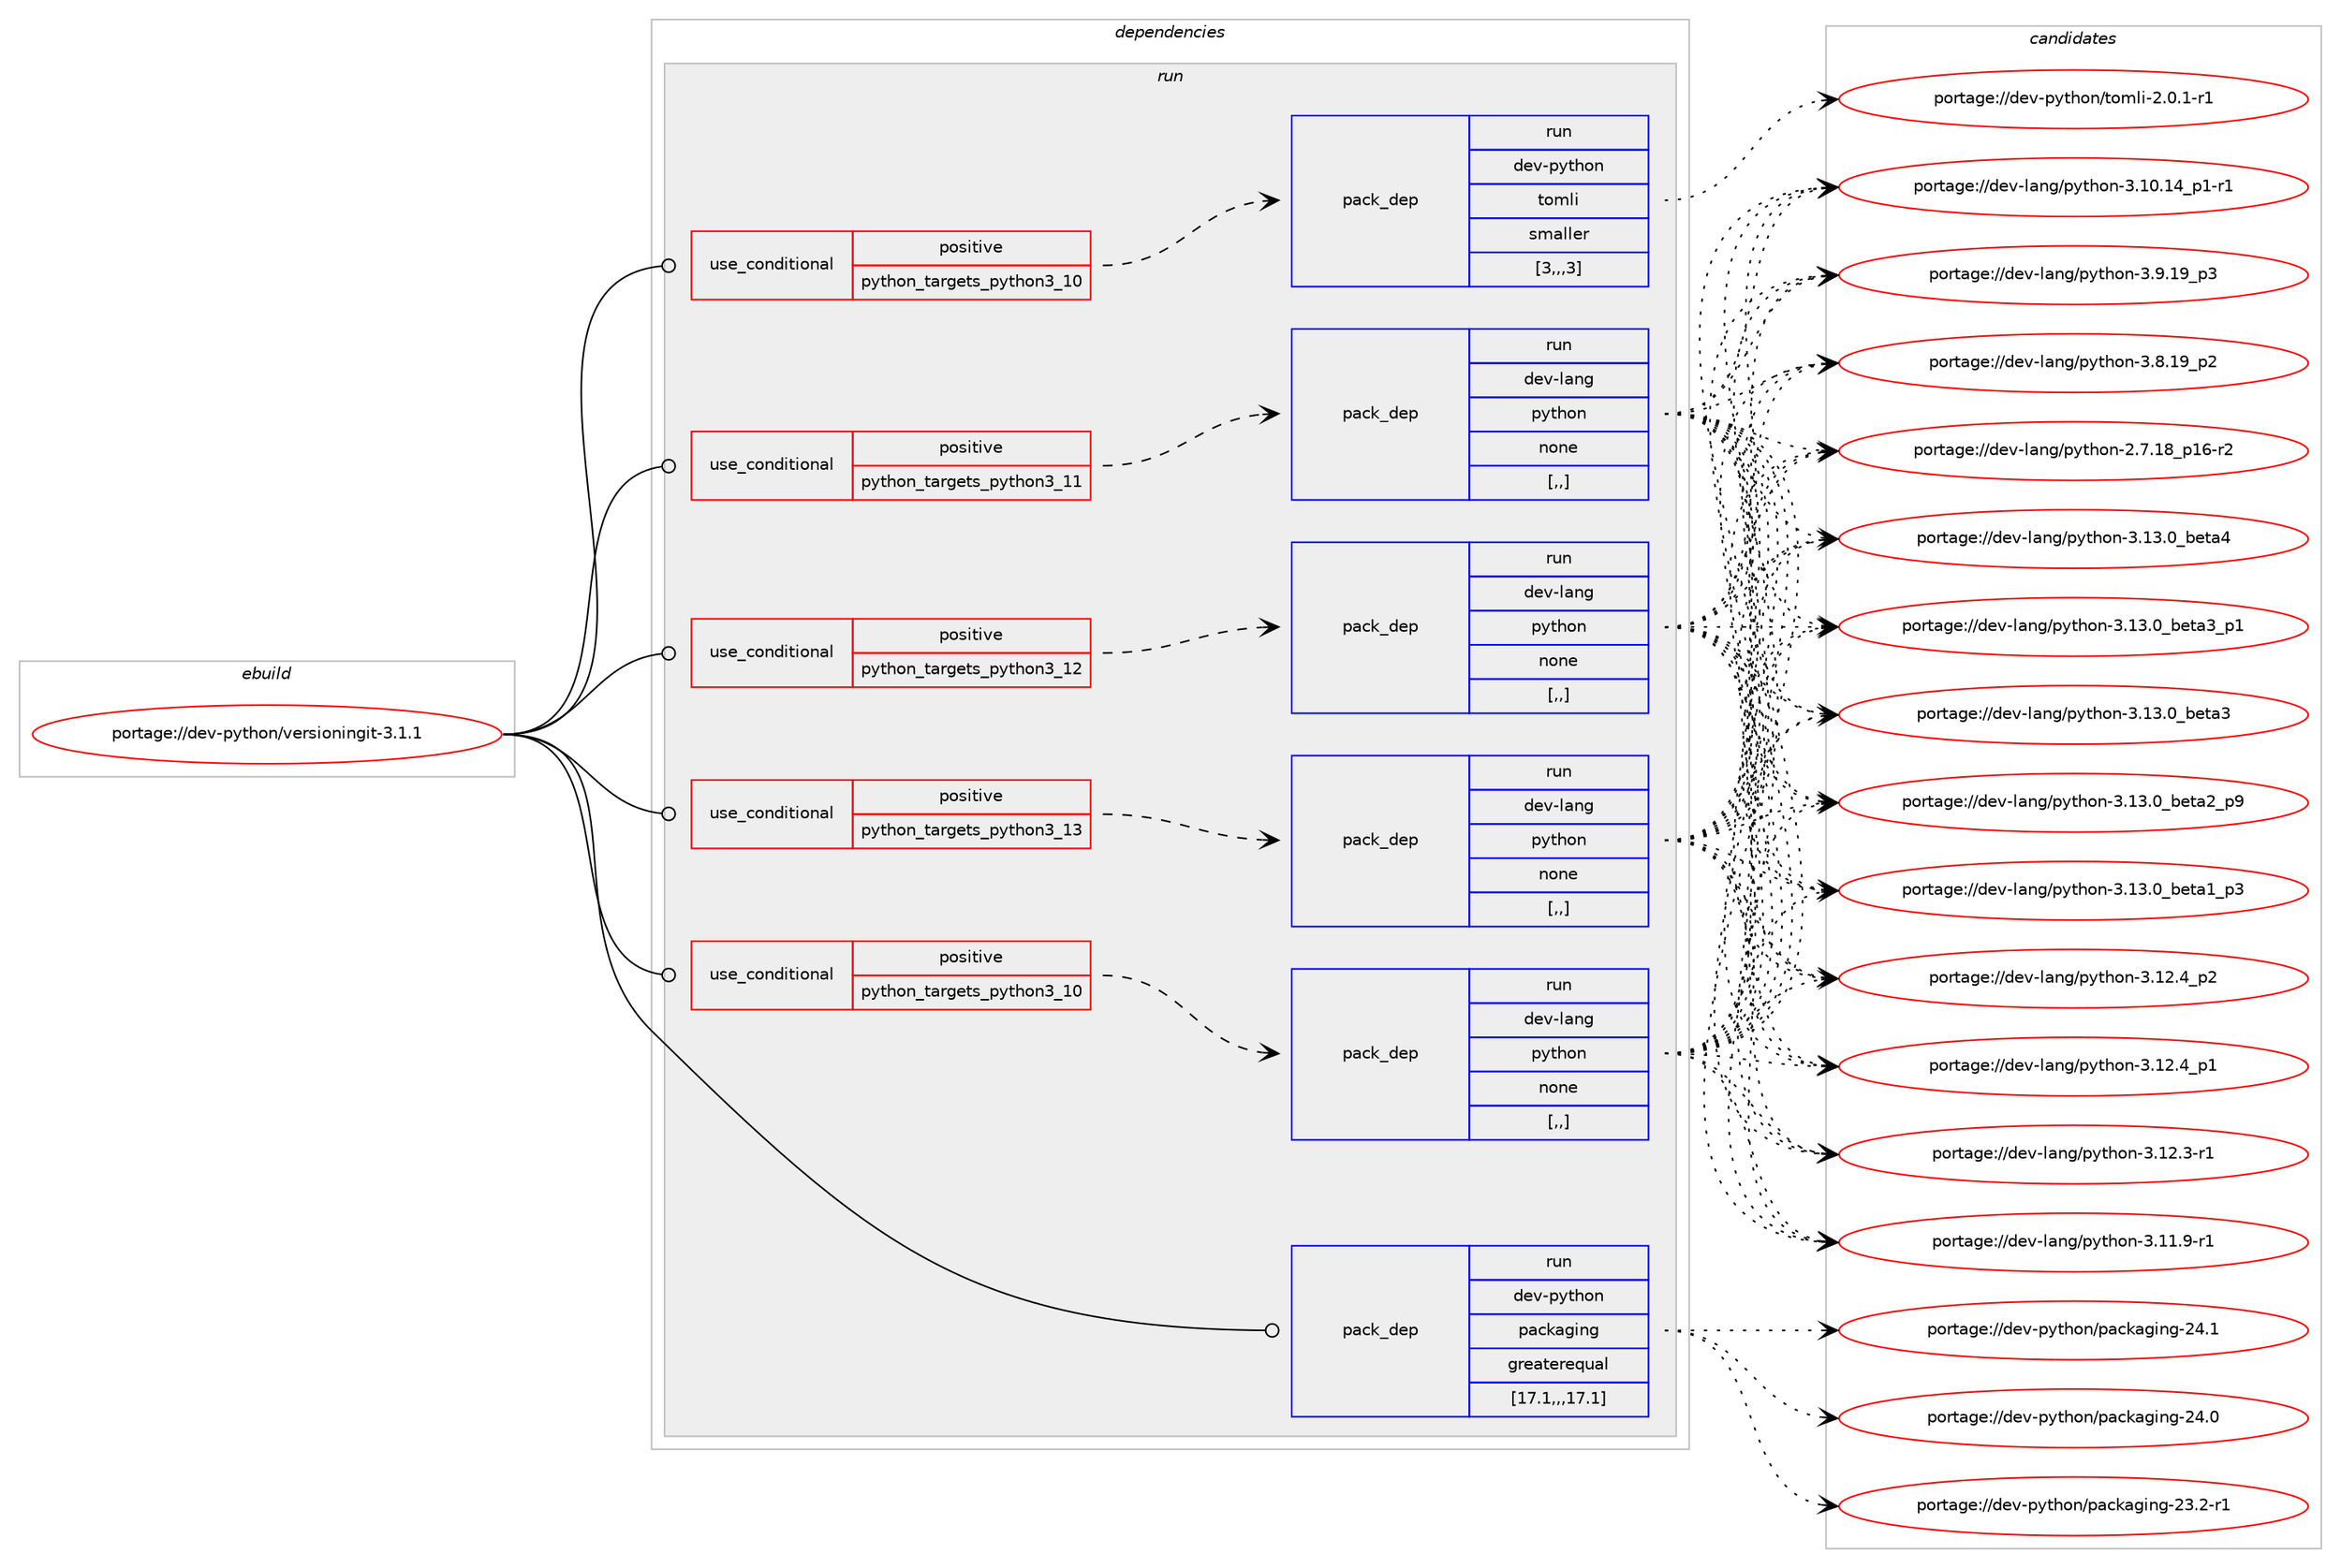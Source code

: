 digraph prolog {

# *************
# Graph options
# *************

newrank=true;
concentrate=true;
compound=true;
graph [rankdir=LR,fontname=Helvetica,fontsize=10,ranksep=1.5];#, ranksep=2.5, nodesep=0.2];
edge  [arrowhead=vee];
node  [fontname=Helvetica,fontsize=10];

# **********
# The ebuild
# **********

subgraph cluster_leftcol {
color=gray;
label=<<i>ebuild</i>>;
id [label="portage://dev-python/versioningit-3.1.1", color=red, width=4, href="../dev-python/versioningit-3.1.1.svg"];
}

# ****************
# The dependencies
# ****************

subgraph cluster_midcol {
color=gray;
label=<<i>dependencies</i>>;
subgraph cluster_compile {
fillcolor="#eeeeee";
style=filled;
label=<<i>compile</i>>;
}
subgraph cluster_compileandrun {
fillcolor="#eeeeee";
style=filled;
label=<<i>compile and run</i>>;
}
subgraph cluster_run {
fillcolor="#eeeeee";
style=filled;
label=<<i>run</i>>;
subgraph cond41099 {
dependency167254 [label=<<TABLE BORDER="0" CELLBORDER="1" CELLSPACING="0" CELLPADDING="4"><TR><TD ROWSPAN="3" CELLPADDING="10">use_conditional</TD></TR><TR><TD>positive</TD></TR><TR><TD>python_targets_python3_10</TD></TR></TABLE>>, shape=none, color=red];
subgraph pack124882 {
dependency167255 [label=<<TABLE BORDER="0" CELLBORDER="1" CELLSPACING="0" CELLPADDING="4" WIDTH="220"><TR><TD ROWSPAN="6" CELLPADDING="30">pack_dep</TD></TR><TR><TD WIDTH="110">run</TD></TR><TR><TD>dev-lang</TD></TR><TR><TD>python</TD></TR><TR><TD>none</TD></TR><TR><TD>[,,]</TD></TR></TABLE>>, shape=none, color=blue];
}
dependency167254:e -> dependency167255:w [weight=20,style="dashed",arrowhead="vee"];
}
id:e -> dependency167254:w [weight=20,style="solid",arrowhead="odot"];
subgraph cond41100 {
dependency167256 [label=<<TABLE BORDER="0" CELLBORDER="1" CELLSPACING="0" CELLPADDING="4"><TR><TD ROWSPAN="3" CELLPADDING="10">use_conditional</TD></TR><TR><TD>positive</TD></TR><TR><TD>python_targets_python3_10</TD></TR></TABLE>>, shape=none, color=red];
subgraph pack124883 {
dependency167257 [label=<<TABLE BORDER="0" CELLBORDER="1" CELLSPACING="0" CELLPADDING="4" WIDTH="220"><TR><TD ROWSPAN="6" CELLPADDING="30">pack_dep</TD></TR><TR><TD WIDTH="110">run</TD></TR><TR><TD>dev-python</TD></TR><TR><TD>tomli</TD></TR><TR><TD>smaller</TD></TR><TR><TD>[3,,,3]</TD></TR></TABLE>>, shape=none, color=blue];
}
dependency167256:e -> dependency167257:w [weight=20,style="dashed",arrowhead="vee"];
}
id:e -> dependency167256:w [weight=20,style="solid",arrowhead="odot"];
subgraph cond41101 {
dependency167258 [label=<<TABLE BORDER="0" CELLBORDER="1" CELLSPACING="0" CELLPADDING="4"><TR><TD ROWSPAN="3" CELLPADDING="10">use_conditional</TD></TR><TR><TD>positive</TD></TR><TR><TD>python_targets_python3_11</TD></TR></TABLE>>, shape=none, color=red];
subgraph pack124884 {
dependency167259 [label=<<TABLE BORDER="0" CELLBORDER="1" CELLSPACING="0" CELLPADDING="4" WIDTH="220"><TR><TD ROWSPAN="6" CELLPADDING="30">pack_dep</TD></TR><TR><TD WIDTH="110">run</TD></TR><TR><TD>dev-lang</TD></TR><TR><TD>python</TD></TR><TR><TD>none</TD></TR><TR><TD>[,,]</TD></TR></TABLE>>, shape=none, color=blue];
}
dependency167258:e -> dependency167259:w [weight=20,style="dashed",arrowhead="vee"];
}
id:e -> dependency167258:w [weight=20,style="solid",arrowhead="odot"];
subgraph cond41102 {
dependency167260 [label=<<TABLE BORDER="0" CELLBORDER="1" CELLSPACING="0" CELLPADDING="4"><TR><TD ROWSPAN="3" CELLPADDING="10">use_conditional</TD></TR><TR><TD>positive</TD></TR><TR><TD>python_targets_python3_12</TD></TR></TABLE>>, shape=none, color=red];
subgraph pack124885 {
dependency167261 [label=<<TABLE BORDER="0" CELLBORDER="1" CELLSPACING="0" CELLPADDING="4" WIDTH="220"><TR><TD ROWSPAN="6" CELLPADDING="30">pack_dep</TD></TR><TR><TD WIDTH="110">run</TD></TR><TR><TD>dev-lang</TD></TR><TR><TD>python</TD></TR><TR><TD>none</TD></TR><TR><TD>[,,]</TD></TR></TABLE>>, shape=none, color=blue];
}
dependency167260:e -> dependency167261:w [weight=20,style="dashed",arrowhead="vee"];
}
id:e -> dependency167260:w [weight=20,style="solid",arrowhead="odot"];
subgraph cond41103 {
dependency167262 [label=<<TABLE BORDER="0" CELLBORDER="1" CELLSPACING="0" CELLPADDING="4"><TR><TD ROWSPAN="3" CELLPADDING="10">use_conditional</TD></TR><TR><TD>positive</TD></TR><TR><TD>python_targets_python3_13</TD></TR></TABLE>>, shape=none, color=red];
subgraph pack124886 {
dependency167263 [label=<<TABLE BORDER="0" CELLBORDER="1" CELLSPACING="0" CELLPADDING="4" WIDTH="220"><TR><TD ROWSPAN="6" CELLPADDING="30">pack_dep</TD></TR><TR><TD WIDTH="110">run</TD></TR><TR><TD>dev-lang</TD></TR><TR><TD>python</TD></TR><TR><TD>none</TD></TR><TR><TD>[,,]</TD></TR></TABLE>>, shape=none, color=blue];
}
dependency167262:e -> dependency167263:w [weight=20,style="dashed",arrowhead="vee"];
}
id:e -> dependency167262:w [weight=20,style="solid",arrowhead="odot"];
subgraph pack124887 {
dependency167264 [label=<<TABLE BORDER="0" CELLBORDER="1" CELLSPACING="0" CELLPADDING="4" WIDTH="220"><TR><TD ROWSPAN="6" CELLPADDING="30">pack_dep</TD></TR><TR><TD WIDTH="110">run</TD></TR><TR><TD>dev-python</TD></TR><TR><TD>packaging</TD></TR><TR><TD>greaterequal</TD></TR><TR><TD>[17.1,,,17.1]</TD></TR></TABLE>>, shape=none, color=blue];
}
id:e -> dependency167264:w [weight=20,style="solid",arrowhead="odot"];
}
}

# **************
# The candidates
# **************

subgraph cluster_choices {
rank=same;
color=gray;
label=<<i>candidates</i>>;

subgraph choice124882 {
color=black;
nodesep=1;
choice1001011184510897110103471121211161041111104551464951464895981011169752 [label="portage://dev-lang/python-3.13.0_beta4", color=red, width=4,href="../dev-lang/python-3.13.0_beta4.svg"];
choice10010111845108971101034711212111610411111045514649514648959810111697519511249 [label="portage://dev-lang/python-3.13.0_beta3_p1", color=red, width=4,href="../dev-lang/python-3.13.0_beta3_p1.svg"];
choice1001011184510897110103471121211161041111104551464951464895981011169751 [label="portage://dev-lang/python-3.13.0_beta3", color=red, width=4,href="../dev-lang/python-3.13.0_beta3.svg"];
choice10010111845108971101034711212111610411111045514649514648959810111697509511257 [label="portage://dev-lang/python-3.13.0_beta2_p9", color=red, width=4,href="../dev-lang/python-3.13.0_beta2_p9.svg"];
choice10010111845108971101034711212111610411111045514649514648959810111697499511251 [label="portage://dev-lang/python-3.13.0_beta1_p3", color=red, width=4,href="../dev-lang/python-3.13.0_beta1_p3.svg"];
choice100101118451089711010347112121116104111110455146495046529511250 [label="portage://dev-lang/python-3.12.4_p2", color=red, width=4,href="../dev-lang/python-3.12.4_p2.svg"];
choice100101118451089711010347112121116104111110455146495046529511249 [label="portage://dev-lang/python-3.12.4_p1", color=red, width=4,href="../dev-lang/python-3.12.4_p1.svg"];
choice100101118451089711010347112121116104111110455146495046514511449 [label="portage://dev-lang/python-3.12.3-r1", color=red, width=4,href="../dev-lang/python-3.12.3-r1.svg"];
choice100101118451089711010347112121116104111110455146494946574511449 [label="portage://dev-lang/python-3.11.9-r1", color=red, width=4,href="../dev-lang/python-3.11.9-r1.svg"];
choice100101118451089711010347112121116104111110455146494846495295112494511449 [label="portage://dev-lang/python-3.10.14_p1-r1", color=red, width=4,href="../dev-lang/python-3.10.14_p1-r1.svg"];
choice100101118451089711010347112121116104111110455146574649579511251 [label="portage://dev-lang/python-3.9.19_p3", color=red, width=4,href="../dev-lang/python-3.9.19_p3.svg"];
choice100101118451089711010347112121116104111110455146564649579511250 [label="portage://dev-lang/python-3.8.19_p2", color=red, width=4,href="../dev-lang/python-3.8.19_p2.svg"];
choice100101118451089711010347112121116104111110455046554649569511249544511450 [label="portage://dev-lang/python-2.7.18_p16-r2", color=red, width=4,href="../dev-lang/python-2.7.18_p16-r2.svg"];
dependency167255:e -> choice1001011184510897110103471121211161041111104551464951464895981011169752:w [style=dotted,weight="100"];
dependency167255:e -> choice10010111845108971101034711212111610411111045514649514648959810111697519511249:w [style=dotted,weight="100"];
dependency167255:e -> choice1001011184510897110103471121211161041111104551464951464895981011169751:w [style=dotted,weight="100"];
dependency167255:e -> choice10010111845108971101034711212111610411111045514649514648959810111697509511257:w [style=dotted,weight="100"];
dependency167255:e -> choice10010111845108971101034711212111610411111045514649514648959810111697499511251:w [style=dotted,weight="100"];
dependency167255:e -> choice100101118451089711010347112121116104111110455146495046529511250:w [style=dotted,weight="100"];
dependency167255:e -> choice100101118451089711010347112121116104111110455146495046529511249:w [style=dotted,weight="100"];
dependency167255:e -> choice100101118451089711010347112121116104111110455146495046514511449:w [style=dotted,weight="100"];
dependency167255:e -> choice100101118451089711010347112121116104111110455146494946574511449:w [style=dotted,weight="100"];
dependency167255:e -> choice100101118451089711010347112121116104111110455146494846495295112494511449:w [style=dotted,weight="100"];
dependency167255:e -> choice100101118451089711010347112121116104111110455146574649579511251:w [style=dotted,weight="100"];
dependency167255:e -> choice100101118451089711010347112121116104111110455146564649579511250:w [style=dotted,weight="100"];
dependency167255:e -> choice100101118451089711010347112121116104111110455046554649569511249544511450:w [style=dotted,weight="100"];
}
subgraph choice124883 {
color=black;
nodesep=1;
choice10010111845112121116104111110471161111091081054550464846494511449 [label="portage://dev-python/tomli-2.0.1-r1", color=red, width=4,href="../dev-python/tomli-2.0.1-r1.svg"];
dependency167257:e -> choice10010111845112121116104111110471161111091081054550464846494511449:w [style=dotted,weight="100"];
}
subgraph choice124884 {
color=black;
nodesep=1;
choice1001011184510897110103471121211161041111104551464951464895981011169752 [label="portage://dev-lang/python-3.13.0_beta4", color=red, width=4,href="../dev-lang/python-3.13.0_beta4.svg"];
choice10010111845108971101034711212111610411111045514649514648959810111697519511249 [label="portage://dev-lang/python-3.13.0_beta3_p1", color=red, width=4,href="../dev-lang/python-3.13.0_beta3_p1.svg"];
choice1001011184510897110103471121211161041111104551464951464895981011169751 [label="portage://dev-lang/python-3.13.0_beta3", color=red, width=4,href="../dev-lang/python-3.13.0_beta3.svg"];
choice10010111845108971101034711212111610411111045514649514648959810111697509511257 [label="portage://dev-lang/python-3.13.0_beta2_p9", color=red, width=4,href="../dev-lang/python-3.13.0_beta2_p9.svg"];
choice10010111845108971101034711212111610411111045514649514648959810111697499511251 [label="portage://dev-lang/python-3.13.0_beta1_p3", color=red, width=4,href="../dev-lang/python-3.13.0_beta1_p3.svg"];
choice100101118451089711010347112121116104111110455146495046529511250 [label="portage://dev-lang/python-3.12.4_p2", color=red, width=4,href="../dev-lang/python-3.12.4_p2.svg"];
choice100101118451089711010347112121116104111110455146495046529511249 [label="portage://dev-lang/python-3.12.4_p1", color=red, width=4,href="../dev-lang/python-3.12.4_p1.svg"];
choice100101118451089711010347112121116104111110455146495046514511449 [label="portage://dev-lang/python-3.12.3-r1", color=red, width=4,href="../dev-lang/python-3.12.3-r1.svg"];
choice100101118451089711010347112121116104111110455146494946574511449 [label="portage://dev-lang/python-3.11.9-r1", color=red, width=4,href="../dev-lang/python-3.11.9-r1.svg"];
choice100101118451089711010347112121116104111110455146494846495295112494511449 [label="portage://dev-lang/python-3.10.14_p1-r1", color=red, width=4,href="../dev-lang/python-3.10.14_p1-r1.svg"];
choice100101118451089711010347112121116104111110455146574649579511251 [label="portage://dev-lang/python-3.9.19_p3", color=red, width=4,href="../dev-lang/python-3.9.19_p3.svg"];
choice100101118451089711010347112121116104111110455146564649579511250 [label="portage://dev-lang/python-3.8.19_p2", color=red, width=4,href="../dev-lang/python-3.8.19_p2.svg"];
choice100101118451089711010347112121116104111110455046554649569511249544511450 [label="portage://dev-lang/python-2.7.18_p16-r2", color=red, width=4,href="../dev-lang/python-2.7.18_p16-r2.svg"];
dependency167259:e -> choice1001011184510897110103471121211161041111104551464951464895981011169752:w [style=dotted,weight="100"];
dependency167259:e -> choice10010111845108971101034711212111610411111045514649514648959810111697519511249:w [style=dotted,weight="100"];
dependency167259:e -> choice1001011184510897110103471121211161041111104551464951464895981011169751:w [style=dotted,weight="100"];
dependency167259:e -> choice10010111845108971101034711212111610411111045514649514648959810111697509511257:w [style=dotted,weight="100"];
dependency167259:e -> choice10010111845108971101034711212111610411111045514649514648959810111697499511251:w [style=dotted,weight="100"];
dependency167259:e -> choice100101118451089711010347112121116104111110455146495046529511250:w [style=dotted,weight="100"];
dependency167259:e -> choice100101118451089711010347112121116104111110455146495046529511249:w [style=dotted,weight="100"];
dependency167259:e -> choice100101118451089711010347112121116104111110455146495046514511449:w [style=dotted,weight="100"];
dependency167259:e -> choice100101118451089711010347112121116104111110455146494946574511449:w [style=dotted,weight="100"];
dependency167259:e -> choice100101118451089711010347112121116104111110455146494846495295112494511449:w [style=dotted,weight="100"];
dependency167259:e -> choice100101118451089711010347112121116104111110455146574649579511251:w [style=dotted,weight="100"];
dependency167259:e -> choice100101118451089711010347112121116104111110455146564649579511250:w [style=dotted,weight="100"];
dependency167259:e -> choice100101118451089711010347112121116104111110455046554649569511249544511450:w [style=dotted,weight="100"];
}
subgraph choice124885 {
color=black;
nodesep=1;
choice1001011184510897110103471121211161041111104551464951464895981011169752 [label="portage://dev-lang/python-3.13.0_beta4", color=red, width=4,href="../dev-lang/python-3.13.0_beta4.svg"];
choice10010111845108971101034711212111610411111045514649514648959810111697519511249 [label="portage://dev-lang/python-3.13.0_beta3_p1", color=red, width=4,href="../dev-lang/python-3.13.0_beta3_p1.svg"];
choice1001011184510897110103471121211161041111104551464951464895981011169751 [label="portage://dev-lang/python-3.13.0_beta3", color=red, width=4,href="../dev-lang/python-3.13.0_beta3.svg"];
choice10010111845108971101034711212111610411111045514649514648959810111697509511257 [label="portage://dev-lang/python-3.13.0_beta2_p9", color=red, width=4,href="../dev-lang/python-3.13.0_beta2_p9.svg"];
choice10010111845108971101034711212111610411111045514649514648959810111697499511251 [label="portage://dev-lang/python-3.13.0_beta1_p3", color=red, width=4,href="../dev-lang/python-3.13.0_beta1_p3.svg"];
choice100101118451089711010347112121116104111110455146495046529511250 [label="portage://dev-lang/python-3.12.4_p2", color=red, width=4,href="../dev-lang/python-3.12.4_p2.svg"];
choice100101118451089711010347112121116104111110455146495046529511249 [label="portage://dev-lang/python-3.12.4_p1", color=red, width=4,href="../dev-lang/python-3.12.4_p1.svg"];
choice100101118451089711010347112121116104111110455146495046514511449 [label="portage://dev-lang/python-3.12.3-r1", color=red, width=4,href="../dev-lang/python-3.12.3-r1.svg"];
choice100101118451089711010347112121116104111110455146494946574511449 [label="portage://dev-lang/python-3.11.9-r1", color=red, width=4,href="../dev-lang/python-3.11.9-r1.svg"];
choice100101118451089711010347112121116104111110455146494846495295112494511449 [label="portage://dev-lang/python-3.10.14_p1-r1", color=red, width=4,href="../dev-lang/python-3.10.14_p1-r1.svg"];
choice100101118451089711010347112121116104111110455146574649579511251 [label="portage://dev-lang/python-3.9.19_p3", color=red, width=4,href="../dev-lang/python-3.9.19_p3.svg"];
choice100101118451089711010347112121116104111110455146564649579511250 [label="portage://dev-lang/python-3.8.19_p2", color=red, width=4,href="../dev-lang/python-3.8.19_p2.svg"];
choice100101118451089711010347112121116104111110455046554649569511249544511450 [label="portage://dev-lang/python-2.7.18_p16-r2", color=red, width=4,href="../dev-lang/python-2.7.18_p16-r2.svg"];
dependency167261:e -> choice1001011184510897110103471121211161041111104551464951464895981011169752:w [style=dotted,weight="100"];
dependency167261:e -> choice10010111845108971101034711212111610411111045514649514648959810111697519511249:w [style=dotted,weight="100"];
dependency167261:e -> choice1001011184510897110103471121211161041111104551464951464895981011169751:w [style=dotted,weight="100"];
dependency167261:e -> choice10010111845108971101034711212111610411111045514649514648959810111697509511257:w [style=dotted,weight="100"];
dependency167261:e -> choice10010111845108971101034711212111610411111045514649514648959810111697499511251:w [style=dotted,weight="100"];
dependency167261:e -> choice100101118451089711010347112121116104111110455146495046529511250:w [style=dotted,weight="100"];
dependency167261:e -> choice100101118451089711010347112121116104111110455146495046529511249:w [style=dotted,weight="100"];
dependency167261:e -> choice100101118451089711010347112121116104111110455146495046514511449:w [style=dotted,weight="100"];
dependency167261:e -> choice100101118451089711010347112121116104111110455146494946574511449:w [style=dotted,weight="100"];
dependency167261:e -> choice100101118451089711010347112121116104111110455146494846495295112494511449:w [style=dotted,weight="100"];
dependency167261:e -> choice100101118451089711010347112121116104111110455146574649579511251:w [style=dotted,weight="100"];
dependency167261:e -> choice100101118451089711010347112121116104111110455146564649579511250:w [style=dotted,weight="100"];
dependency167261:e -> choice100101118451089711010347112121116104111110455046554649569511249544511450:w [style=dotted,weight="100"];
}
subgraph choice124886 {
color=black;
nodesep=1;
choice1001011184510897110103471121211161041111104551464951464895981011169752 [label="portage://dev-lang/python-3.13.0_beta4", color=red, width=4,href="../dev-lang/python-3.13.0_beta4.svg"];
choice10010111845108971101034711212111610411111045514649514648959810111697519511249 [label="portage://dev-lang/python-3.13.0_beta3_p1", color=red, width=4,href="../dev-lang/python-3.13.0_beta3_p1.svg"];
choice1001011184510897110103471121211161041111104551464951464895981011169751 [label="portage://dev-lang/python-3.13.0_beta3", color=red, width=4,href="../dev-lang/python-3.13.0_beta3.svg"];
choice10010111845108971101034711212111610411111045514649514648959810111697509511257 [label="portage://dev-lang/python-3.13.0_beta2_p9", color=red, width=4,href="../dev-lang/python-3.13.0_beta2_p9.svg"];
choice10010111845108971101034711212111610411111045514649514648959810111697499511251 [label="portage://dev-lang/python-3.13.0_beta1_p3", color=red, width=4,href="../dev-lang/python-3.13.0_beta1_p3.svg"];
choice100101118451089711010347112121116104111110455146495046529511250 [label="portage://dev-lang/python-3.12.4_p2", color=red, width=4,href="../dev-lang/python-3.12.4_p2.svg"];
choice100101118451089711010347112121116104111110455146495046529511249 [label="portage://dev-lang/python-3.12.4_p1", color=red, width=4,href="../dev-lang/python-3.12.4_p1.svg"];
choice100101118451089711010347112121116104111110455146495046514511449 [label="portage://dev-lang/python-3.12.3-r1", color=red, width=4,href="../dev-lang/python-3.12.3-r1.svg"];
choice100101118451089711010347112121116104111110455146494946574511449 [label="portage://dev-lang/python-3.11.9-r1", color=red, width=4,href="../dev-lang/python-3.11.9-r1.svg"];
choice100101118451089711010347112121116104111110455146494846495295112494511449 [label="portage://dev-lang/python-3.10.14_p1-r1", color=red, width=4,href="../dev-lang/python-3.10.14_p1-r1.svg"];
choice100101118451089711010347112121116104111110455146574649579511251 [label="portage://dev-lang/python-3.9.19_p3", color=red, width=4,href="../dev-lang/python-3.9.19_p3.svg"];
choice100101118451089711010347112121116104111110455146564649579511250 [label="portage://dev-lang/python-3.8.19_p2", color=red, width=4,href="../dev-lang/python-3.8.19_p2.svg"];
choice100101118451089711010347112121116104111110455046554649569511249544511450 [label="portage://dev-lang/python-2.7.18_p16-r2", color=red, width=4,href="../dev-lang/python-2.7.18_p16-r2.svg"];
dependency167263:e -> choice1001011184510897110103471121211161041111104551464951464895981011169752:w [style=dotted,weight="100"];
dependency167263:e -> choice10010111845108971101034711212111610411111045514649514648959810111697519511249:w [style=dotted,weight="100"];
dependency167263:e -> choice1001011184510897110103471121211161041111104551464951464895981011169751:w [style=dotted,weight="100"];
dependency167263:e -> choice10010111845108971101034711212111610411111045514649514648959810111697509511257:w [style=dotted,weight="100"];
dependency167263:e -> choice10010111845108971101034711212111610411111045514649514648959810111697499511251:w [style=dotted,weight="100"];
dependency167263:e -> choice100101118451089711010347112121116104111110455146495046529511250:w [style=dotted,weight="100"];
dependency167263:e -> choice100101118451089711010347112121116104111110455146495046529511249:w [style=dotted,weight="100"];
dependency167263:e -> choice100101118451089711010347112121116104111110455146495046514511449:w [style=dotted,weight="100"];
dependency167263:e -> choice100101118451089711010347112121116104111110455146494946574511449:w [style=dotted,weight="100"];
dependency167263:e -> choice100101118451089711010347112121116104111110455146494846495295112494511449:w [style=dotted,weight="100"];
dependency167263:e -> choice100101118451089711010347112121116104111110455146574649579511251:w [style=dotted,weight="100"];
dependency167263:e -> choice100101118451089711010347112121116104111110455146564649579511250:w [style=dotted,weight="100"];
dependency167263:e -> choice100101118451089711010347112121116104111110455046554649569511249544511450:w [style=dotted,weight="100"];
}
subgraph choice124887 {
color=black;
nodesep=1;
choice10010111845112121116104111110471129799107971031051101034550524649 [label="portage://dev-python/packaging-24.1", color=red, width=4,href="../dev-python/packaging-24.1.svg"];
choice10010111845112121116104111110471129799107971031051101034550524648 [label="portage://dev-python/packaging-24.0", color=red, width=4,href="../dev-python/packaging-24.0.svg"];
choice100101118451121211161041111104711297991079710310511010345505146504511449 [label="portage://dev-python/packaging-23.2-r1", color=red, width=4,href="../dev-python/packaging-23.2-r1.svg"];
dependency167264:e -> choice10010111845112121116104111110471129799107971031051101034550524649:w [style=dotted,weight="100"];
dependency167264:e -> choice10010111845112121116104111110471129799107971031051101034550524648:w [style=dotted,weight="100"];
dependency167264:e -> choice100101118451121211161041111104711297991079710310511010345505146504511449:w [style=dotted,weight="100"];
}
}

}
